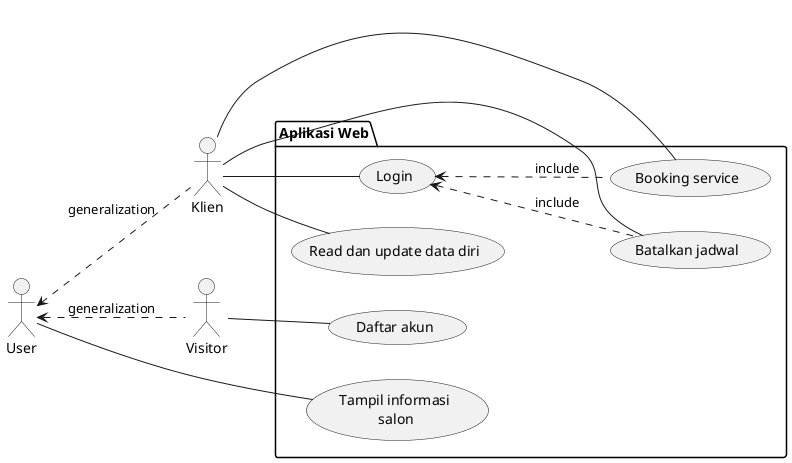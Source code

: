 @startuml usecase

left to right direction
:User: as U
:Visitor: as V
:Klien: as K

U <.. V : generalization
U <.. K : generalization

package "Aplikasi Web" {
    ' fitur user secara umum
    usecase (Read dan update data diri) as ruDataDiri

    ' fitur user klien terdaftar
    usecase (Tampil informasi\n salon) as menampilkanInformasi
    usecase (Daftar akun) as daftarAkun
    usecase (Login) as login
    usecase (Booking service) as bs
    usecase (Batalkan jadwal) as batalJadwal
}

U -- menampilkanInformasi

K -- ruDataDiri
K -- login
K -- bs
K -- batalJadwal

' note right of daftarAkun
'     Daftar menggunakan No. Telepon, Nama, Password
' end note

' note right of login
'     Login menggunakan No. Telepon, dan Password
' end note

' note top of bs
'     pilih waktu, cabang, dan operator, dan service
' end note

V -- daftarAkun

login <.. bs : include
login <.. batalJadwal : include

@enduml